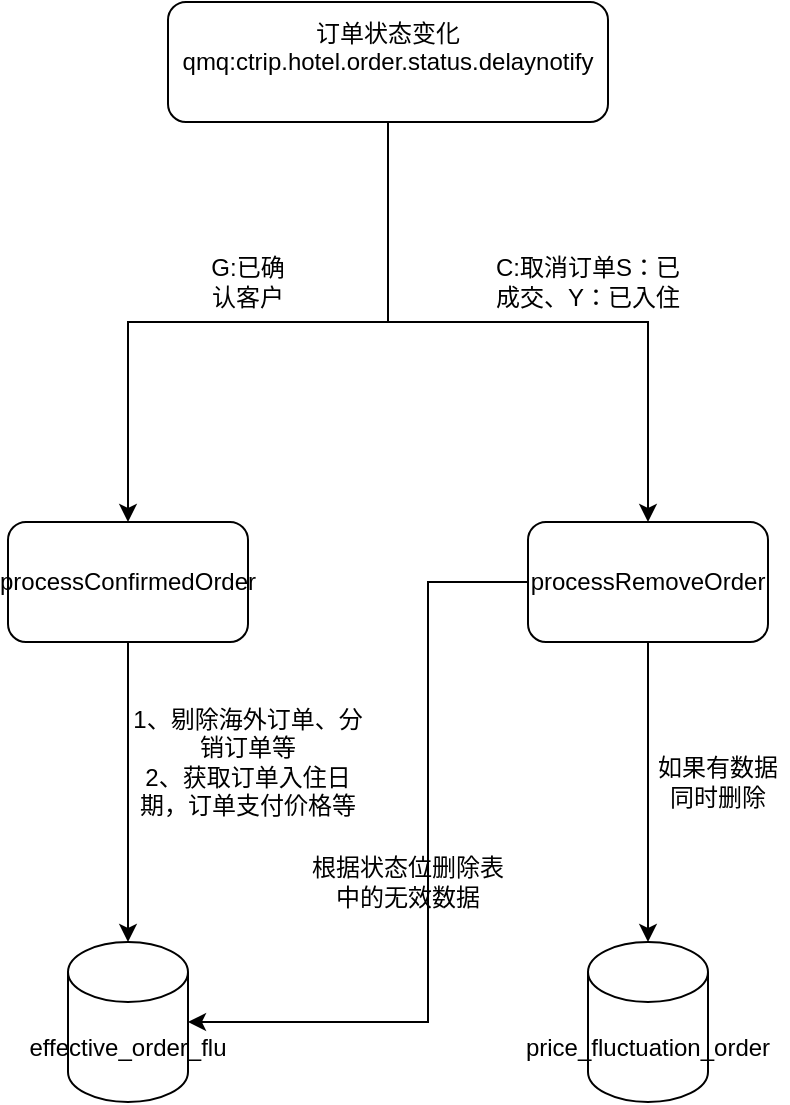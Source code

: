 <mxfile version="14.9.1" type="github">
  <diagram id="C5RBs43oDa-KdzZeNtuy" name="Page-1">
    <mxGraphModel dx="1182" dy="772" grid="1" gridSize="10" guides="1" tooltips="1" connect="1" arrows="1" fold="1" page="1" pageScale="1" pageWidth="827" pageHeight="1169" math="0" shadow="0">
      <root>
        <mxCell id="WIyWlLk6GJQsqaUBKTNV-0" />
        <mxCell id="WIyWlLk6GJQsqaUBKTNV-1" parent="WIyWlLk6GJQsqaUBKTNV-0" />
        <mxCell id="RZLTnJKlpocag0gdn2Qc-9" value="" style="edgeStyle=orthogonalEdgeStyle;rounded=0;orthogonalLoop=1;jettySize=auto;html=1;" parent="WIyWlLk6GJQsqaUBKTNV-1" source="WIyWlLk6GJQsqaUBKTNV-3" target="RZLTnJKlpocag0gdn2Qc-8" edge="1">
          <mxGeometry relative="1" as="geometry">
            <Array as="points">
              <mxPoint x="270" y="220" />
              <mxPoint x="140" y="220" />
            </Array>
          </mxGeometry>
        </mxCell>
        <mxCell id="RZLTnJKlpocag0gdn2Qc-11" style="edgeStyle=orthogonalEdgeStyle;rounded=0;orthogonalLoop=1;jettySize=auto;html=1;entryX=0.5;entryY=0;entryDx=0;entryDy=0;" parent="WIyWlLk6GJQsqaUBKTNV-1" source="WIyWlLk6GJQsqaUBKTNV-3" target="RZLTnJKlpocag0gdn2Qc-13" edge="1">
          <mxGeometry relative="1" as="geometry">
            <mxPoint x="380" y="320" as="targetPoint" />
            <Array as="points">
              <mxPoint x="270" y="220" />
              <mxPoint x="400" y="220" />
              <mxPoint x="400" y="320" />
            </Array>
          </mxGeometry>
        </mxCell>
        <mxCell id="WIyWlLk6GJQsqaUBKTNV-3" value="订单状态变化qmq:&lt;span&gt;ctrip.hotel.order.status.delaynotify&lt;br&gt;&lt;br&gt;&lt;/span&gt;" style="rounded=1;whiteSpace=wrap;html=1;fontSize=12;glass=0;strokeWidth=1;shadow=0;" parent="WIyWlLk6GJQsqaUBKTNV-1" vertex="1">
          <mxGeometry x="160" y="60" width="220" height="60" as="geometry" />
        </mxCell>
        <mxCell id="RZLTnJKlpocag0gdn2Qc-19" value="" style="edgeStyle=orthogonalEdgeStyle;rounded=0;orthogonalLoop=1;jettySize=auto;html=1;entryX=0.5;entryY=0;entryDx=0;entryDy=0;entryPerimeter=0;" parent="WIyWlLk6GJQsqaUBKTNV-1" source="RZLTnJKlpocag0gdn2Qc-8" target="RZLTnJKlpocag0gdn2Qc-21" edge="1">
          <mxGeometry relative="1" as="geometry">
            <mxPoint x="140" y="510" as="targetPoint" />
          </mxGeometry>
        </mxCell>
        <mxCell id="RZLTnJKlpocag0gdn2Qc-8" value="&lt;p&gt;processConfirmedOrder&lt;/p&gt;" style="whiteSpace=wrap;html=1;rounded=1;shadow=0;strokeWidth=1;glass=0;" parent="WIyWlLk6GJQsqaUBKTNV-1" vertex="1">
          <mxGeometry x="80" y="320" width="120" height="60" as="geometry" />
        </mxCell>
        <mxCell id="RZLTnJKlpocag0gdn2Qc-10" value="G:已确认客户" style="text;html=1;strokeColor=none;fillColor=none;align=center;verticalAlign=middle;whiteSpace=wrap;rounded=0;" parent="WIyWlLk6GJQsqaUBKTNV-1" vertex="1">
          <mxGeometry x="180" y="190" width="40" height="20" as="geometry" />
        </mxCell>
        <mxCell id="RZLTnJKlpocag0gdn2Qc-22" style="edgeStyle=orthogonalEdgeStyle;rounded=0;orthogonalLoop=1;jettySize=auto;html=1;" parent="WIyWlLk6GJQsqaUBKTNV-1" source="RZLTnJKlpocag0gdn2Qc-13" target="RZLTnJKlpocag0gdn2Qc-21" edge="1">
          <mxGeometry relative="1" as="geometry">
            <mxPoint x="400" y="580" as="targetPoint" />
            <Array as="points">
              <mxPoint x="290" y="350" />
              <mxPoint x="290" y="570" />
            </Array>
          </mxGeometry>
        </mxCell>
        <mxCell id="BW3GJ2MJWVWQDeKzFVbJ-1" style="edgeStyle=orthogonalEdgeStyle;rounded=0;orthogonalLoop=1;jettySize=auto;html=1;entryX=0.5;entryY=0;entryDx=0;entryDy=0;entryPerimeter=0;" edge="1" parent="WIyWlLk6GJQsqaUBKTNV-1" source="RZLTnJKlpocag0gdn2Qc-13" target="BW3GJ2MJWVWQDeKzFVbJ-0">
          <mxGeometry relative="1" as="geometry" />
        </mxCell>
        <mxCell id="RZLTnJKlpocag0gdn2Qc-13" value="&lt;p&gt;processRemoveOrder&lt;/p&gt;" style="rounded=1;whiteSpace=wrap;html=1;" parent="WIyWlLk6GJQsqaUBKTNV-1" vertex="1">
          <mxGeometry x="340" y="320" width="120" height="60" as="geometry" />
        </mxCell>
        <mxCell id="RZLTnJKlpocag0gdn2Qc-14" value="C:取消订单S：已成交、Y：已入住" style="text;html=1;strokeColor=none;fillColor=none;align=center;verticalAlign=middle;whiteSpace=wrap;rounded=0;" parent="WIyWlLk6GJQsqaUBKTNV-1" vertex="1">
          <mxGeometry x="320" y="190" width="100" height="20" as="geometry" />
        </mxCell>
        <mxCell id="RZLTnJKlpocag0gdn2Qc-20" value="1、剔除海外订单、分销订单等&lt;br&gt;2、获取订单入住日期，订单支付价格等" style="text;html=1;strokeColor=none;fillColor=none;align=center;verticalAlign=middle;whiteSpace=wrap;rounded=0;" parent="WIyWlLk6GJQsqaUBKTNV-1" vertex="1">
          <mxGeometry x="140" y="420" width="120" height="40" as="geometry" />
        </mxCell>
        <mxCell id="RZLTnJKlpocag0gdn2Qc-21" value="&lt;p&gt;effective_order_flu&lt;/p&gt;" style="shape=cylinder3;whiteSpace=wrap;html=1;boundedLbl=1;backgroundOutline=1;size=15;" parent="WIyWlLk6GJQsqaUBKTNV-1" vertex="1">
          <mxGeometry x="110" y="530" width="60" height="80" as="geometry" />
        </mxCell>
        <mxCell id="RZLTnJKlpocag0gdn2Qc-23" value="根据状态位删除表中的无效数据" style="text;html=1;strokeColor=none;fillColor=none;align=center;verticalAlign=middle;whiteSpace=wrap;rounded=0;" parent="WIyWlLk6GJQsqaUBKTNV-1" vertex="1">
          <mxGeometry x="230" y="480" width="100" height="40" as="geometry" />
        </mxCell>
        <mxCell id="BW3GJ2MJWVWQDeKzFVbJ-0" value="&lt;p&gt;price_fluctuation_order&lt;/p&gt;" style="shape=cylinder3;whiteSpace=wrap;html=1;boundedLbl=1;backgroundOutline=1;size=15;" vertex="1" parent="WIyWlLk6GJQsqaUBKTNV-1">
          <mxGeometry x="370" y="530" width="60" height="80" as="geometry" />
        </mxCell>
        <mxCell id="BW3GJ2MJWVWQDeKzFVbJ-2" value="如果有数据同时删除" style="text;html=1;strokeColor=none;fillColor=none;align=center;verticalAlign=middle;whiteSpace=wrap;rounded=0;" vertex="1" parent="WIyWlLk6GJQsqaUBKTNV-1">
          <mxGeometry x="400" y="440" width="70" height="20" as="geometry" />
        </mxCell>
      </root>
    </mxGraphModel>
  </diagram>
</mxfile>
